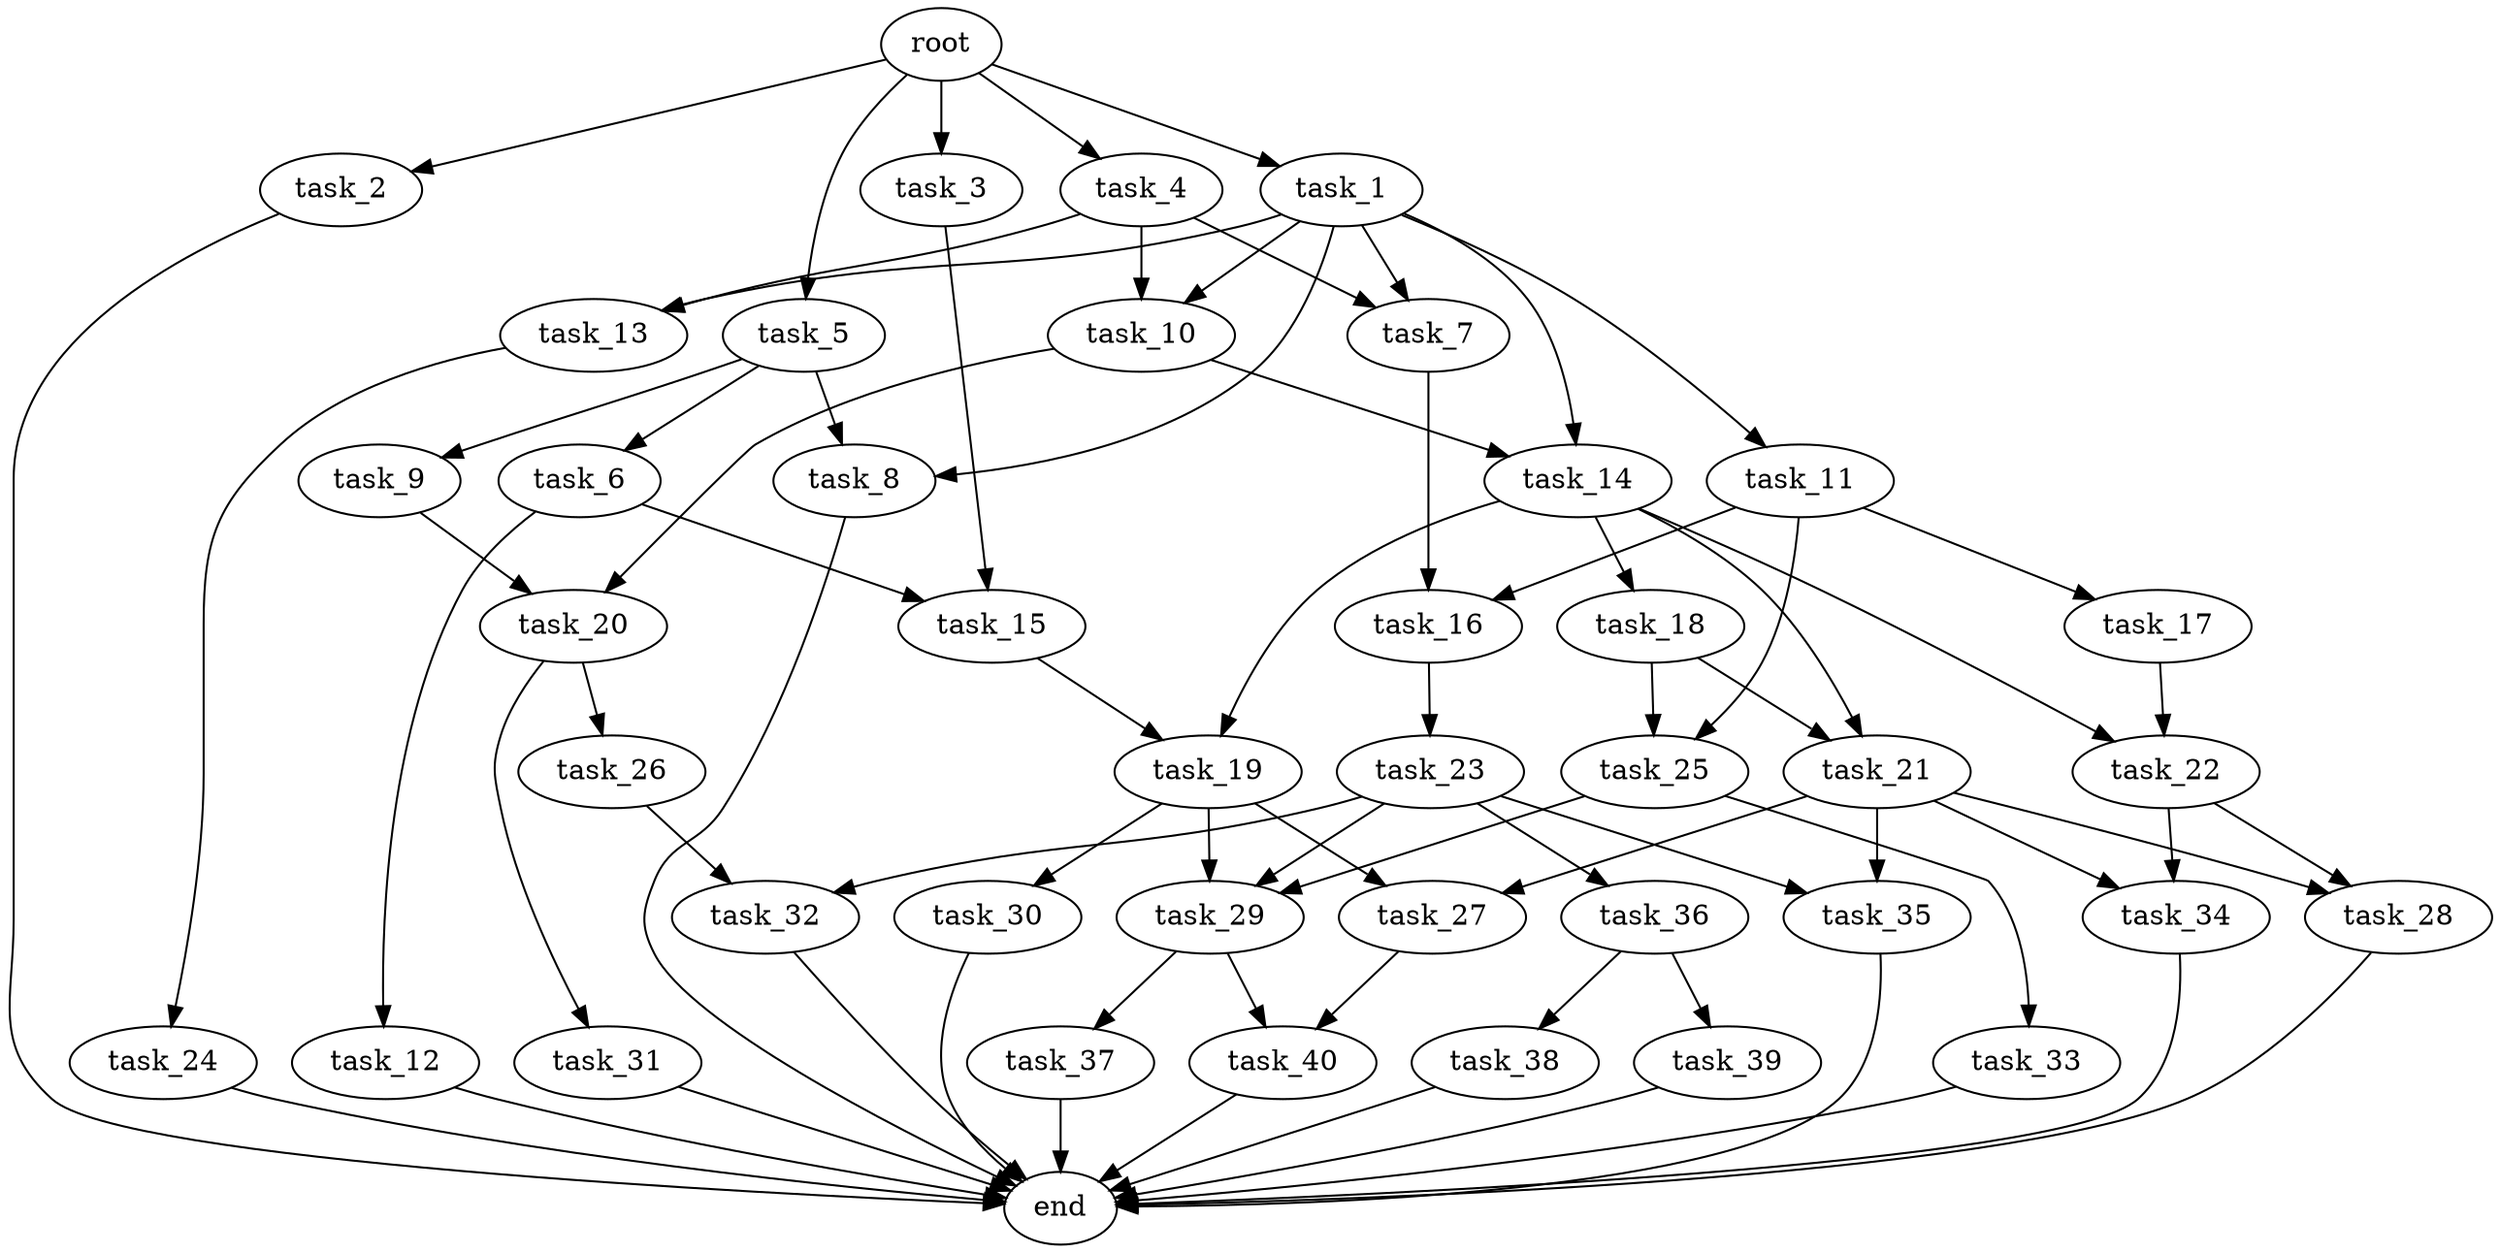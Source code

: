 digraph G {
  root [size="0.000000e+00"];
  task_1 [size="8.061838e+10"];
  task_2 [size="9.227056e+10"];
  task_3 [size="6.095230e+10"];
  task_4 [size="9.443874e+10"];
  task_5 [size="2.611654e+10"];
  task_6 [size="3.605602e+10"];
  task_7 [size="2.984148e+10"];
  task_8 [size="2.594490e+10"];
  task_9 [size="3.273234e+10"];
  task_10 [size="3.879475e+10"];
  task_11 [size="8.473360e+09"];
  task_12 [size="2.229000e+10"];
  task_13 [size="5.420856e+10"];
  task_14 [size="3.710495e+10"];
  task_15 [size="8.850295e+10"];
  task_16 [size="2.966937e+10"];
  task_17 [size="1.836488e+10"];
  task_18 [size="8.288307e+10"];
  task_19 [size="1.576556e+10"];
  task_20 [size="6.707814e+10"];
  task_21 [size="1.358183e+10"];
  task_22 [size="8.579895e+10"];
  task_23 [size="1.949833e+10"];
  task_24 [size="4.575735e+10"];
  task_25 [size="1.831933e+10"];
  task_26 [size="4.066368e+10"];
  task_27 [size="6.560577e+10"];
  task_28 [size="1.881470e+09"];
  task_29 [size="2.320675e+10"];
  task_30 [size="4.508172e+10"];
  task_31 [size="5.794876e+10"];
  task_32 [size="5.044843e+10"];
  task_33 [size="6.931771e+10"];
  task_34 [size="8.010161e+10"];
  task_35 [size="3.963054e+10"];
  task_36 [size="8.215722e+10"];
  task_37 [size="8.312120e+10"];
  task_38 [size="3.276627e+09"];
  task_39 [size="7.914906e+10"];
  task_40 [size="9.885777e+10"];
  end [size="0.000000e+00"];

  root -> task_1 [size="1.000000e-12"];
  root -> task_2 [size="1.000000e-12"];
  root -> task_3 [size="1.000000e-12"];
  root -> task_4 [size="1.000000e-12"];
  root -> task_5 [size="1.000000e-12"];
  task_1 -> task_7 [size="1.492074e+08"];
  task_1 -> task_8 [size="1.297245e+08"];
  task_1 -> task_10 [size="1.939738e+08"];
  task_1 -> task_11 [size="8.473360e+07"];
  task_1 -> task_13 [size="2.710428e+08"];
  task_1 -> task_14 [size="1.855248e+08"];
  task_2 -> end [size="1.000000e-12"];
  task_3 -> task_15 [size="4.425148e+08"];
  task_4 -> task_7 [size="1.492074e+08"];
  task_4 -> task_10 [size="1.939738e+08"];
  task_4 -> task_13 [size="2.710428e+08"];
  task_5 -> task_6 [size="3.605602e+08"];
  task_5 -> task_8 [size="1.297245e+08"];
  task_5 -> task_9 [size="3.273234e+08"];
  task_6 -> task_12 [size="2.229000e+08"];
  task_6 -> task_15 [size="4.425148e+08"];
  task_7 -> task_16 [size="1.483469e+08"];
  task_8 -> end [size="1.000000e-12"];
  task_9 -> task_20 [size="3.353907e+08"];
  task_10 -> task_14 [size="1.855248e+08"];
  task_10 -> task_20 [size="3.353907e+08"];
  task_11 -> task_16 [size="1.483469e+08"];
  task_11 -> task_17 [size="1.836488e+08"];
  task_11 -> task_25 [size="9.159664e+07"];
  task_12 -> end [size="1.000000e-12"];
  task_13 -> task_24 [size="4.575735e+08"];
  task_14 -> task_18 [size="8.288307e+08"];
  task_14 -> task_19 [size="7.882779e+07"];
  task_14 -> task_21 [size="6.790914e+07"];
  task_14 -> task_22 [size="4.289947e+08"];
  task_15 -> task_19 [size="7.882779e+07"];
  task_16 -> task_23 [size="1.949833e+08"];
  task_17 -> task_22 [size="4.289947e+08"];
  task_18 -> task_21 [size="6.790914e+07"];
  task_18 -> task_25 [size="9.159664e+07"];
  task_19 -> task_27 [size="3.280288e+08"];
  task_19 -> task_29 [size="7.735583e+07"];
  task_19 -> task_30 [size="4.508172e+08"];
  task_20 -> task_26 [size="4.066368e+08"];
  task_20 -> task_31 [size="5.794876e+08"];
  task_21 -> task_27 [size="3.280288e+08"];
  task_21 -> task_28 [size="9.407348e+06"];
  task_21 -> task_34 [size="4.005081e+08"];
  task_21 -> task_35 [size="1.981527e+08"];
  task_22 -> task_28 [size="9.407348e+06"];
  task_22 -> task_34 [size="4.005081e+08"];
  task_23 -> task_29 [size="7.735583e+07"];
  task_23 -> task_32 [size="2.522421e+08"];
  task_23 -> task_35 [size="1.981527e+08"];
  task_23 -> task_36 [size="8.215722e+08"];
  task_24 -> end [size="1.000000e-12"];
  task_25 -> task_29 [size="7.735583e+07"];
  task_25 -> task_33 [size="6.931771e+08"];
  task_26 -> task_32 [size="2.522421e+08"];
  task_27 -> task_40 [size="4.942889e+08"];
  task_28 -> end [size="1.000000e-12"];
  task_29 -> task_37 [size="8.312120e+08"];
  task_29 -> task_40 [size="4.942889e+08"];
  task_30 -> end [size="1.000000e-12"];
  task_31 -> end [size="1.000000e-12"];
  task_32 -> end [size="1.000000e-12"];
  task_33 -> end [size="1.000000e-12"];
  task_34 -> end [size="1.000000e-12"];
  task_35 -> end [size="1.000000e-12"];
  task_36 -> task_38 [size="3.276627e+07"];
  task_36 -> task_39 [size="7.914906e+08"];
  task_37 -> end [size="1.000000e-12"];
  task_38 -> end [size="1.000000e-12"];
  task_39 -> end [size="1.000000e-12"];
  task_40 -> end [size="1.000000e-12"];
}
